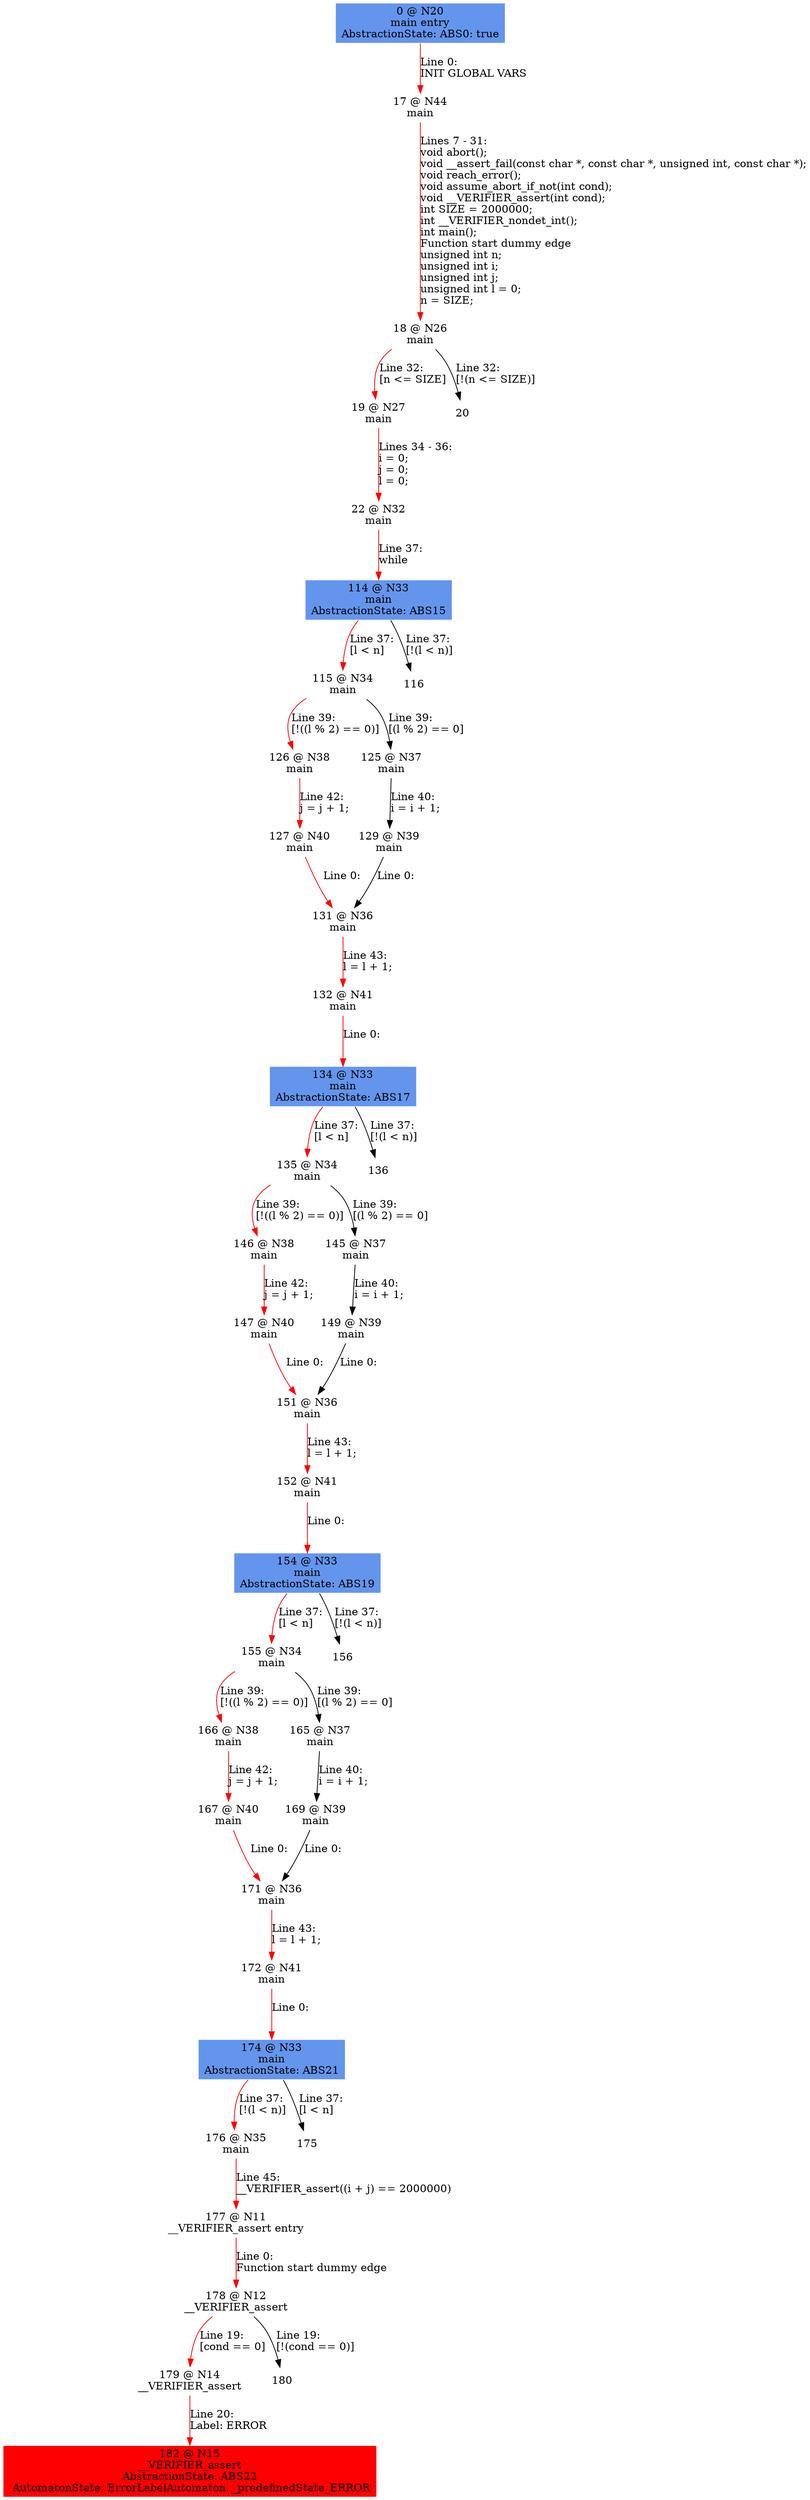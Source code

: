 digraph ARG {
node [style="filled" shape="box" color="white"]
0 [fillcolor="cornflowerblue" label="0 @ N20\nmain entry\nAbstractionState: ABS0: true\n" id="0"]
17 [label="17 @ N44\nmain\n" id="17"]
18 [label="18 @ N26\nmain\n" id="18"]
19 [label="19 @ N27\nmain\n" id="19"]
22 [label="22 @ N32\nmain\n" id="22"]
114 [fillcolor="cornflowerblue" label="114 @ N33\nmain\nAbstractionState: ABS15\n" id="114"]
115 [label="115 @ N34\nmain\n" id="115"]
126 [label="126 @ N38\nmain\n" id="126"]
127 [label="127 @ N40\nmain\n" id="127"]
131 [label="131 @ N36\nmain\n" id="131"]
132 [label="132 @ N41\nmain\n" id="132"]
134 [fillcolor="cornflowerblue" label="134 @ N33\nmain\nAbstractionState: ABS17\n" id="134"]
135 [label="135 @ N34\nmain\n" id="135"]
146 [label="146 @ N38\nmain\n" id="146"]
147 [label="147 @ N40\nmain\n" id="147"]
151 [label="151 @ N36\nmain\n" id="151"]
152 [label="152 @ N41\nmain\n" id="152"]
154 [fillcolor="cornflowerblue" label="154 @ N33\nmain\nAbstractionState: ABS19\n" id="154"]
155 [label="155 @ N34\nmain\n" id="155"]
166 [label="166 @ N38\nmain\n" id="166"]
167 [label="167 @ N40\nmain\n" id="167"]
171 [label="171 @ N36\nmain\n" id="171"]
172 [label="172 @ N41\nmain\n" id="172"]
174 [fillcolor="cornflowerblue" label="174 @ N33\nmain\nAbstractionState: ABS21\n" id="174"]
176 [label="176 @ N35\nmain\n" id="176"]
177 [label="177 @ N11\n__VERIFIER_assert entry\n" id="177"]
178 [label="178 @ N12\n__VERIFIER_assert\n" id="178"]
179 [label="179 @ N14\n__VERIFIER_assert\n" id="179"]
182 [fillcolor="red" label="182 @ N15\n__VERIFIER_assert\nAbstractionState: ABS22\n AutomatonState: ErrorLabelAutomaton: _predefinedState_ERROR\n" id="182"]
165 [label="165 @ N37\nmain\n" id="165"]
169 [label="169 @ N39\nmain\n" id="169"]
145 [label="145 @ N37\nmain\n" id="145"]
149 [label="149 @ N39\nmain\n" id="149"]
125 [label="125 @ N37\nmain\n" id="125"]
129 [label="129 @ N39\nmain\n" id="129"]
0 -> 17 [color="red" label="Line 0: \lINIT GLOBAL VARS\l" id="0 -> 17"]
17 -> 18 [color="red" label="Lines 7 - 31: \lvoid abort();\lvoid __assert_fail(const char *, const char *, unsigned int, const char *);\lvoid reach_error();\lvoid assume_abort_if_not(int cond);\lvoid __VERIFIER_assert(int cond);\lint SIZE = 2000000;\lint __VERIFIER_nondet_int();\lint main();\lFunction start dummy edge\lunsigned int n;\lunsigned int i;\lunsigned int j;\lunsigned int l = 0;\ln = SIZE;\l" id="17 -> 18"]
18 -> 19 [color="red" label="Line 32: \l[n <= SIZE]\l" id="18 -> 19"]
18 -> 20 [label="Line 32: \l[!(n <= SIZE)]\l" id="18 -> 20"]
19 -> 22 [color="red" label="Lines 34 - 36: \li = 0;\lj = 0;\ll = 0;\l" id="19 -> 22"]
22 -> 114 [color="red" label="Line 37: \lwhile\l" id="22 -> 114"]
114 -> 115 [color="red" label="Line 37: \l[l < n]\l" id="114 -> 115"]
114 -> 116 [label="Line 37: \l[!(l < n)]\l" id="114 -> 116"]
115 -> 125 [label="Line 39: \l[(l % 2) == 0]\l" id="115 -> 125"]
115 -> 126 [color="red" label="Line 39: \l[!((l % 2) == 0)]\l" id="115 -> 126"]
126 -> 127 [color="red" label="Line 42: \lj = j + 1;\l" id="126 -> 127"]
127 -> 131 [color="red" label="Line 0: \l\l" id="127 -> 131"]
131 -> 132 [color="red" label="Line 43: \ll = l + 1;\l" id="131 -> 132"]
132 -> 134 [color="red" label="Line 0: \l\l" id="132 -> 134"]
134 -> 135 [color="red" label="Line 37: \l[l < n]\l" id="134 -> 135"]
134 -> 136 [label="Line 37: \l[!(l < n)]\l" id="134 -> 136"]
135 -> 145 [label="Line 39: \l[(l % 2) == 0]\l" id="135 -> 145"]
135 -> 146 [color="red" label="Line 39: \l[!((l % 2) == 0)]\l" id="135 -> 146"]
146 -> 147 [color="red" label="Line 42: \lj = j + 1;\l" id="146 -> 147"]
147 -> 151 [color="red" label="Line 0: \l\l" id="147 -> 151"]
151 -> 152 [color="red" label="Line 43: \ll = l + 1;\l" id="151 -> 152"]
152 -> 154 [color="red" label="Line 0: \l\l" id="152 -> 154"]
154 -> 155 [color="red" label="Line 37: \l[l < n]\l" id="154 -> 155"]
154 -> 156 [label="Line 37: \l[!(l < n)]\l" id="154 -> 156"]
155 -> 165 [label="Line 39: \l[(l % 2) == 0]\l" id="155 -> 165"]
155 -> 166 [color="red" label="Line 39: \l[!((l % 2) == 0)]\l" id="155 -> 166"]
166 -> 167 [color="red" label="Line 42: \lj = j + 1;\l" id="166 -> 167"]
167 -> 171 [color="red" label="Line 0: \l\l" id="167 -> 171"]
171 -> 172 [color="red" label="Line 43: \ll = l + 1;\l" id="171 -> 172"]
172 -> 174 [color="red" label="Line 0: \l\l" id="172 -> 174"]
174 -> 175 [label="Line 37: \l[l < n]\l" id="174 -> 175"]
174 -> 176 [color="red" label="Line 37: \l[!(l < n)]\l" id="174 -> 176"]
176 -> 177 [color="red" label="Line 45: \l__VERIFIER_assert((i + j) == 2000000)\l" id="176 -> 177"]
177 -> 178 [color="red" label="Line 0: \lFunction start dummy edge\l" id="177 -> 178"]
178 -> 179 [color="red" label="Line 19: \l[cond == 0]\l" id="178 -> 179"]
178 -> 180 [label="Line 19: \l[!(cond == 0)]\l" id="178 -> 180"]
179 -> 182 [color="red" label="Line 20: \lLabel: ERROR\l" id="179 -> 182"]
165 -> 169 [label="Line 40: \li = i + 1;\l" id="165 -> 169"]
169 -> 171 [label="Line 0: \l\l" id="169 -> 171"]
145 -> 149 [label="Line 40: \li = i + 1;\l" id="145 -> 149"]
149 -> 151 [label="Line 0: \l\l" id="149 -> 151"]
125 -> 129 [label="Line 40: \li = i + 1;\l" id="125 -> 129"]
129 -> 131 [label="Line 0: \l\l" id="129 -> 131"]
}
